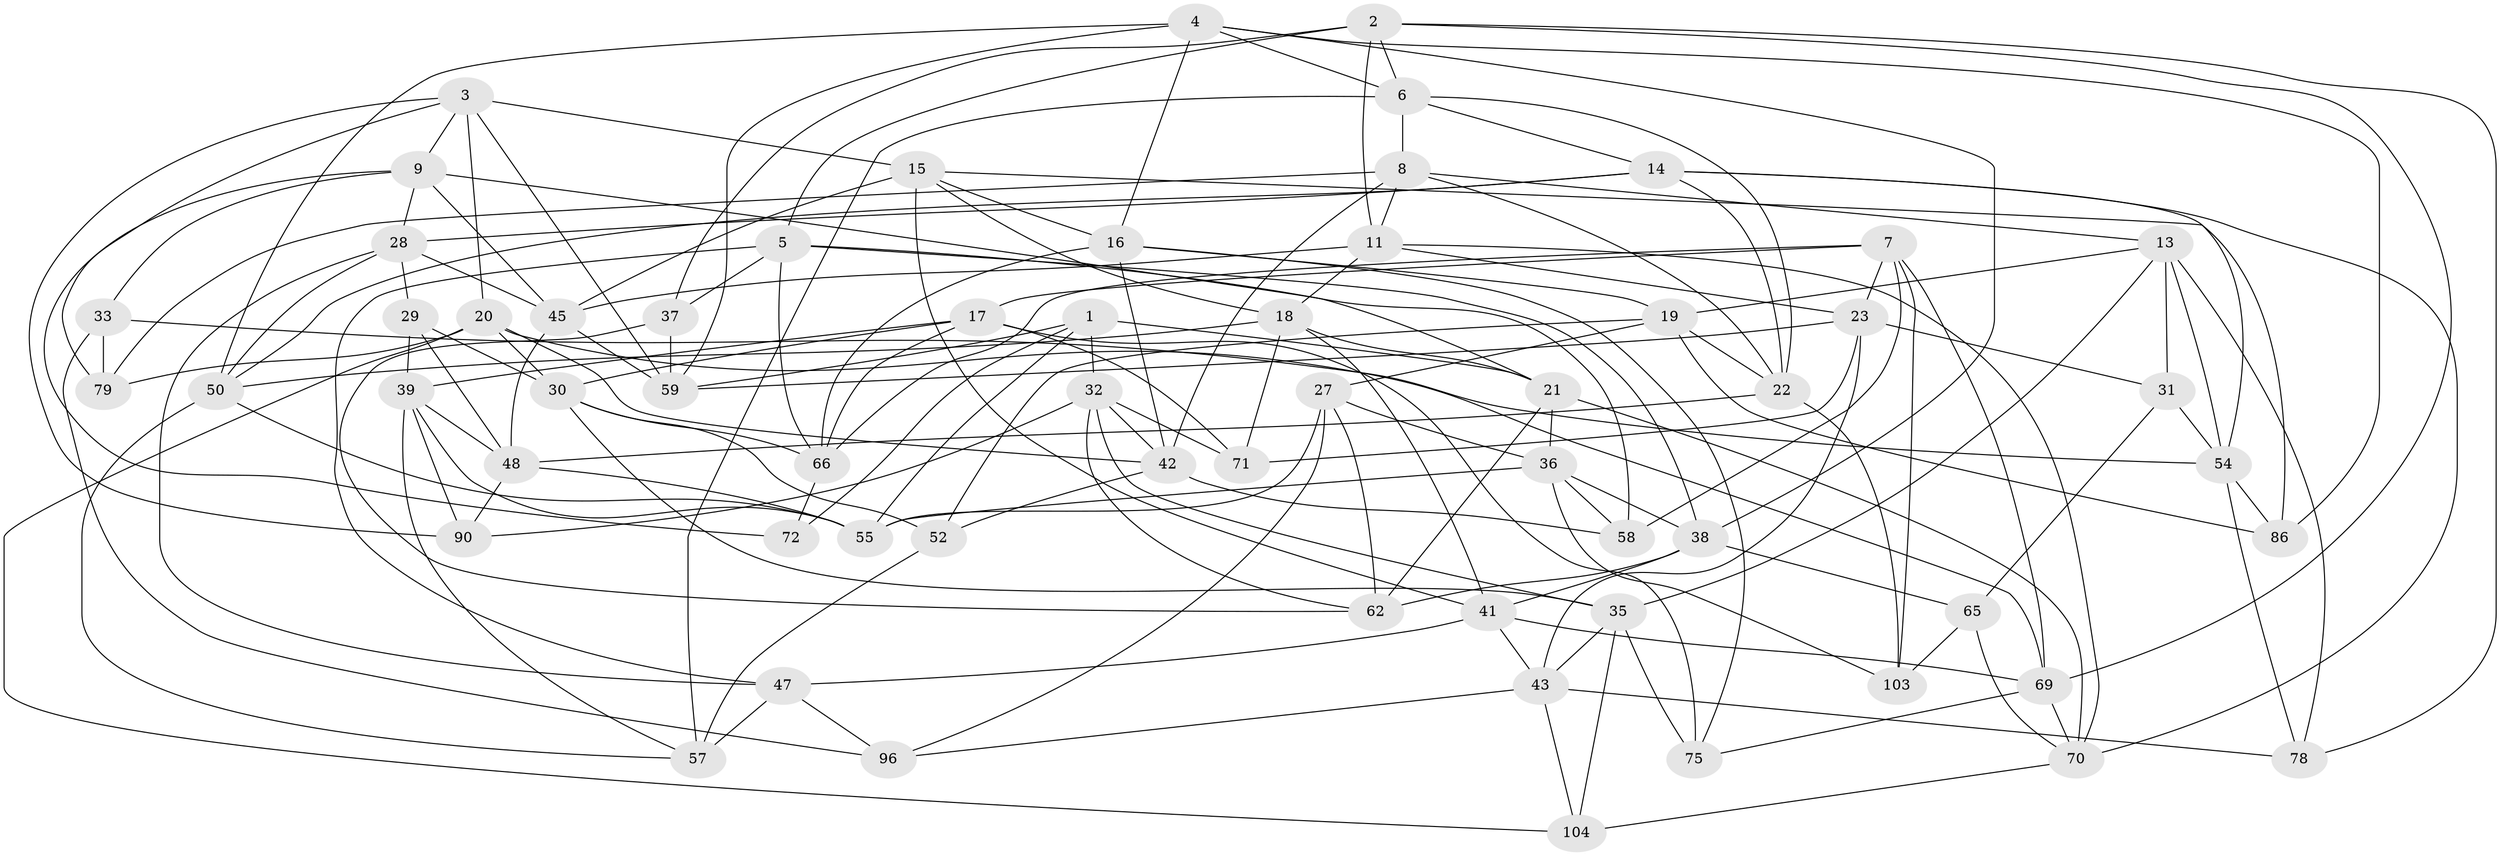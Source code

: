 // Generated by graph-tools (version 1.1) at 2025/24/03/03/25 07:24:26]
// undirected, 61 vertices, 163 edges
graph export_dot {
graph [start="1"]
  node [color=gray90,style=filled];
  1 [super="+25"];
  2 [super="+44"];
  3 [super="+34"];
  4 [super="+94"];
  5 [super="+10"];
  6 [super="+40"];
  7 [super="+26"];
  8 [super="+49"];
  9 [super="+89"];
  11 [super="+12"];
  13 [super="+24"];
  14 [super="+88"];
  15 [super="+56"];
  16 [super="+60"];
  17 [super="+46"];
  18 [super="+51"];
  19 [super="+53"];
  20 [super="+95"];
  21 [super="+63"];
  22 [super="+100"];
  23 [super="+61"];
  27 [super="+83"];
  28 [super="+73"];
  29;
  30 [super="+105"];
  31;
  32 [super="+68"];
  33;
  35 [super="+93"];
  36 [super="+76"];
  37;
  38 [super="+101"];
  39 [super="+85"];
  41 [super="+67"];
  42 [super="+82"];
  43 [super="+84"];
  45 [super="+92"];
  47 [super="+74"];
  48 [super="+91"];
  50 [super="+77"];
  52;
  54 [super="+102"];
  55 [super="+81"];
  57 [super="+98"];
  58;
  59 [super="+64"];
  62 [super="+99"];
  65;
  66 [super="+87"];
  69 [super="+97"];
  70 [super="+80"];
  71;
  72;
  75;
  78;
  79;
  86;
  90;
  96;
  103;
  104;
  1 -- 72 [weight=2];
  1 -- 21;
  1 -- 55;
  1 -- 59;
  1 -- 32;
  2 -- 37;
  2 -- 78;
  2 -- 69;
  2 -- 6;
  2 -- 5;
  2 -- 11;
  3 -- 79;
  3 -- 59;
  3 -- 9;
  3 -- 90;
  3 -- 15;
  3 -- 20;
  4 -- 6;
  4 -- 86;
  4 -- 16;
  4 -- 59;
  4 -- 38;
  4 -- 50;
  5 -- 47;
  5 -- 37;
  5 -- 66;
  5 -- 58;
  5 -- 38;
  6 -- 14;
  6 -- 57;
  6 -- 8;
  6 -- 22;
  7 -- 17;
  7 -- 103;
  7 -- 66;
  7 -- 58;
  7 -- 69;
  7 -- 23;
  8 -- 42;
  8 -- 79;
  8 -- 11;
  8 -- 13;
  8 -- 22;
  9 -- 21;
  9 -- 72;
  9 -- 33;
  9 -- 45;
  9 -- 28;
  11 -- 70;
  11 -- 23;
  11 -- 18;
  11 -- 45;
  13 -- 78;
  13 -- 54;
  13 -- 31;
  13 -- 35;
  13 -- 19;
  14 -- 28;
  14 -- 50;
  14 -- 22;
  14 -- 54;
  14 -- 70;
  15 -- 86;
  15 -- 45;
  15 -- 16;
  15 -- 18;
  15 -- 41;
  16 -- 19;
  16 -- 42;
  16 -- 66;
  16 -- 75;
  17 -- 75;
  17 -- 71;
  17 -- 30;
  17 -- 39;
  17 -- 66;
  18 -- 21;
  18 -- 41;
  18 -- 50;
  18 -- 71;
  19 -- 52;
  19 -- 86;
  19 -- 27;
  19 -- 22;
  20 -- 104;
  20 -- 30;
  20 -- 42;
  20 -- 69;
  20 -- 79;
  21 -- 70;
  21 -- 36;
  21 -- 62;
  22 -- 103;
  22 -- 48;
  23 -- 71;
  23 -- 59;
  23 -- 31;
  23 -- 43;
  27 -- 62 [weight=2];
  27 -- 55;
  27 -- 96;
  27 -- 36;
  28 -- 45;
  28 -- 29;
  28 -- 47;
  28 -- 50;
  29 -- 39;
  29 -- 30;
  29 -- 48;
  30 -- 35;
  30 -- 52;
  30 -- 66;
  31 -- 65;
  31 -- 54;
  32 -- 71;
  32 -- 90;
  32 -- 62;
  32 -- 35;
  32 -- 42;
  33 -- 96;
  33 -- 79;
  33 -- 54;
  35 -- 75;
  35 -- 104;
  35 -- 43;
  36 -- 38;
  36 -- 55;
  36 -- 103;
  36 -- 58;
  37 -- 62;
  37 -- 59;
  38 -- 41;
  38 -- 62;
  38 -- 65;
  39 -- 90;
  39 -- 48;
  39 -- 57;
  39 -- 55;
  41 -- 43;
  41 -- 69;
  41 -- 47;
  42 -- 52;
  42 -- 58;
  43 -- 96;
  43 -- 78;
  43 -- 104;
  45 -- 48;
  45 -- 59;
  47 -- 96;
  47 -- 57 [weight=2];
  48 -- 55;
  48 -- 90;
  50 -- 55;
  50 -- 57;
  52 -- 57;
  54 -- 78;
  54 -- 86;
  65 -- 103;
  65 -- 70;
  66 -- 72;
  69 -- 70;
  69 -- 75;
  70 -- 104;
}
